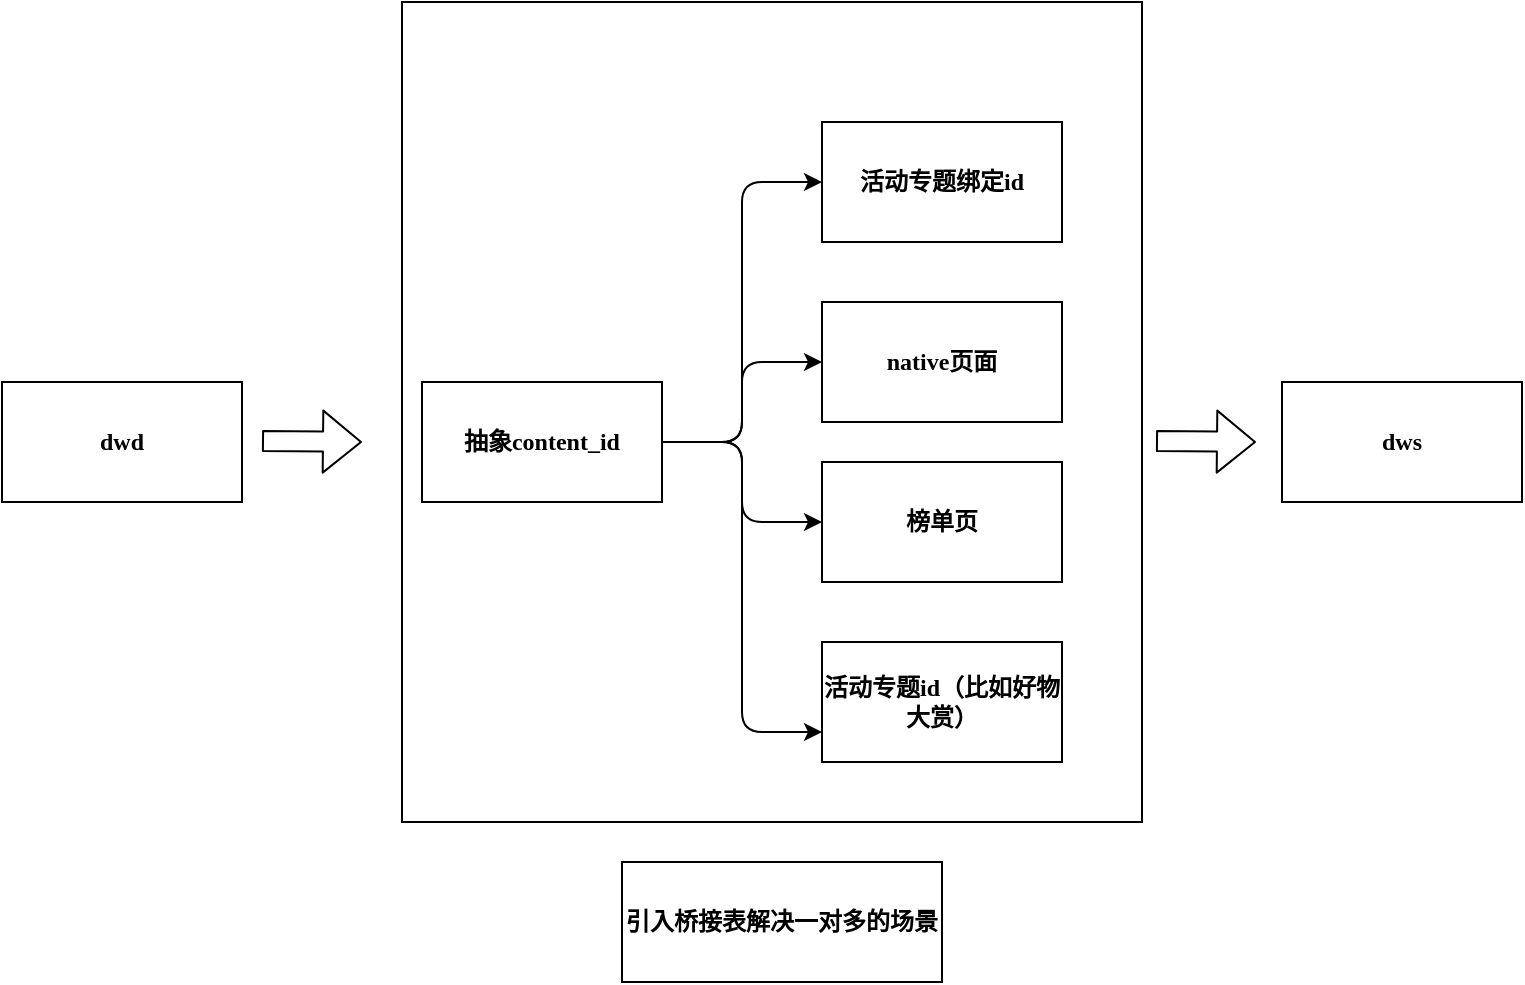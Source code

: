 <mxfile version="15.8.2" type="github">
  <diagram id="ZLGJGffp-yph2zPGGAwK" name="第 1 页">
    <mxGraphModel dx="782" dy="457" grid="1" gridSize="10" guides="1" tooltips="1" connect="1" arrows="1" fold="1" page="1" pageScale="1" pageWidth="827" pageHeight="1169" math="0" shadow="0">
      <root>
        <mxCell id="0" />
        <mxCell id="1" parent="0" />
        <mxCell id="T-cb4IlArOU8WCy4CD7B-25" value="" style="rounded=0;whiteSpace=wrap;html=1;sketch=0;fontStyle=1;fontFamily=Times New Roman;" vertex="1" parent="1">
          <mxGeometry x="280" y="20" width="370" height="410" as="geometry" />
        </mxCell>
        <mxCell id="T-cb4IlArOU8WCy4CD7B-5" style="edgeStyle=orthogonalEdgeStyle;curved=0;rounded=1;sketch=0;orthogonalLoop=1;jettySize=auto;html=1;exitX=1;exitY=0.5;exitDx=0;exitDy=0;entryX=0;entryY=0.5;entryDx=0;entryDy=0;fontStyle=1;fontFamily=Times New Roman;" edge="1" parent="1" source="T-cb4IlArOU8WCy4CD7B-1" target="T-cb4IlArOU8WCy4CD7B-2">
          <mxGeometry relative="1" as="geometry" />
        </mxCell>
        <mxCell id="T-cb4IlArOU8WCy4CD7B-10" style="edgeStyle=orthogonalEdgeStyle;curved=0;rounded=1;sketch=0;orthogonalLoop=1;jettySize=auto;html=1;exitX=1;exitY=0.5;exitDx=0;exitDy=0;entryX=0;entryY=0.5;entryDx=0;entryDy=0;fontStyle=1;fontFamily=Times New Roman;" edge="1" parent="1" source="T-cb4IlArOU8WCy4CD7B-1" target="T-cb4IlArOU8WCy4CD7B-8">
          <mxGeometry relative="1" as="geometry" />
        </mxCell>
        <mxCell id="T-cb4IlArOU8WCy4CD7B-11" style="edgeStyle=orthogonalEdgeStyle;curved=0;rounded=1;sketch=0;orthogonalLoop=1;jettySize=auto;html=1;exitX=1;exitY=0.5;exitDx=0;exitDy=0;entryX=0;entryY=0.5;entryDx=0;entryDy=0;fontStyle=1;fontFamily=Times New Roman;" edge="1" parent="1" source="T-cb4IlArOU8WCy4CD7B-1" target="T-cb4IlArOU8WCy4CD7B-7">
          <mxGeometry relative="1" as="geometry" />
        </mxCell>
        <mxCell id="T-cb4IlArOU8WCy4CD7B-12" style="edgeStyle=orthogonalEdgeStyle;curved=0;rounded=1;sketch=0;orthogonalLoop=1;jettySize=auto;html=1;exitX=1;exitY=0.5;exitDx=0;exitDy=0;entryX=0;entryY=0.75;entryDx=0;entryDy=0;fontStyle=1;fontFamily=Times New Roman;" edge="1" parent="1" source="T-cb4IlArOU8WCy4CD7B-1" target="T-cb4IlArOU8WCy4CD7B-6">
          <mxGeometry relative="1" as="geometry" />
        </mxCell>
        <mxCell id="T-cb4IlArOU8WCy4CD7B-1" value="抽象content_id" style="rounded=0;whiteSpace=wrap;html=1;sketch=0;fontStyle=1;fontFamily=Times New Roman;" vertex="1" parent="1">
          <mxGeometry x="290" y="210" width="120" height="60" as="geometry" />
        </mxCell>
        <mxCell id="T-cb4IlArOU8WCy4CD7B-2" value="&lt;div class=&quot;okr-block-clipboard&quot;&gt;&lt;/div&gt;&lt;div&gt;活动专题绑定id&lt;/div&gt;" style="rounded=0;whiteSpace=wrap;html=1;sketch=0;fontStyle=1;fontFamily=Times New Roman;" vertex="1" parent="1">
          <mxGeometry x="490" y="80" width="120" height="60" as="geometry" />
        </mxCell>
        <mxCell id="T-cb4IlArOU8WCy4CD7B-6" value="&#xa;&#xa;&lt;div class=&quot;okr-block-clipboard&quot;&gt;&lt;/div&gt;&lt;div style=&quot;&quot;&gt;活动专题id（比如好物大赏）&lt;/div&gt;&#xa;&#xa;" style="rounded=0;whiteSpace=wrap;html=1;sketch=0;fontStyle=1;fontFamily=Times New Roman;" vertex="1" parent="1">
          <mxGeometry x="490" y="340" width="120" height="60" as="geometry" />
        </mxCell>
        <mxCell id="T-cb4IlArOU8WCy4CD7B-7" value="&lt;div class=&quot;okr-block-clipboard&quot;&gt;&lt;/div&gt;&lt;div&gt;native页面&lt;/div&gt;" style="rounded=0;whiteSpace=wrap;html=1;sketch=0;fontStyle=1;fontFamily=Times New Roman;" vertex="1" parent="1">
          <mxGeometry x="490" y="170" width="120" height="60" as="geometry" />
        </mxCell>
        <mxCell id="T-cb4IlArOU8WCy4CD7B-8" value="&lt;div class=&quot;okr-block-clipboard&quot;&gt;&lt;/div&gt;&lt;div&gt;榜单页&lt;/div&gt;" style="rounded=0;whiteSpace=wrap;html=1;sketch=0;fontStyle=1;fontFamily=Times New Roman;" vertex="1" parent="1">
          <mxGeometry x="490" y="250" width="120" height="60" as="geometry" />
        </mxCell>
        <mxCell id="T-cb4IlArOU8WCy4CD7B-14" value="dwd" style="rounded=0;whiteSpace=wrap;html=1;sketch=0;fontStyle=1;fontFamily=Times New Roman;" vertex="1" parent="1">
          <mxGeometry x="80" y="210" width="120" height="60" as="geometry" />
        </mxCell>
        <mxCell id="T-cb4IlArOU8WCy4CD7B-19" value="dws" style="rounded=0;whiteSpace=wrap;html=1;sketch=0;fontStyle=1;fontFamily=Times New Roman;" vertex="1" parent="1">
          <mxGeometry x="720" y="210" width="120" height="60" as="geometry" />
        </mxCell>
        <mxCell id="T-cb4IlArOU8WCy4CD7B-22" value="" style="shape=flexArrow;endArrow=classic;html=1;rounded=1;sketch=0;curved=0;fontStyle=1;fontFamily=Times New Roman;" edge="1" parent="1">
          <mxGeometry width="50" height="50" relative="1" as="geometry">
            <mxPoint x="210" y="239.5" as="sourcePoint" />
            <mxPoint x="260" y="240" as="targetPoint" />
          </mxGeometry>
        </mxCell>
        <mxCell id="T-cb4IlArOU8WCy4CD7B-26" value="" style="shape=flexArrow;endArrow=classic;html=1;rounded=1;sketch=0;curved=0;fontStyle=1;fontFamily=Times New Roman;" edge="1" parent="1">
          <mxGeometry width="50" height="50" relative="1" as="geometry">
            <mxPoint x="657" y="239.5" as="sourcePoint" />
            <mxPoint x="707" y="240" as="targetPoint" />
          </mxGeometry>
        </mxCell>
        <mxCell id="T-cb4IlArOU8WCy4CD7B-28" value="引入桥接表解决一对多的场景" style="rounded=0;whiteSpace=wrap;html=1;sketch=0;fontStyle=1;fontFamily=Times New Roman;" vertex="1" parent="1">
          <mxGeometry x="390" y="450" width="160" height="60" as="geometry" />
        </mxCell>
      </root>
    </mxGraphModel>
  </diagram>
</mxfile>
